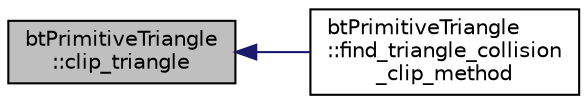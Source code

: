 digraph "btPrimitiveTriangle::clip_triangle"
{
  edge [fontname="Helvetica",fontsize="10",labelfontname="Helvetica",labelfontsize="10"];
  node [fontname="Helvetica",fontsize="10",shape=record];
  rankdir="LR";
  Node1 [label="btPrimitiveTriangle\l::clip_triangle",height=0.2,width=0.4,color="black", fillcolor="grey75", style="filled", fontcolor="black"];
  Node1 -> Node2 [dir="back",color="midnightblue",fontsize="10",style="solid",fontname="Helvetica"];
  Node2 [label="btPrimitiveTriangle\l::find_triangle_collision\l_clip_method",height=0.2,width=0.4,color="black", fillcolor="white", style="filled",URL="$classbt_primitive_triangle.html#a24c4903aecd95c2d11bbc42ba3df0e66",tooltip="Find collision using the clipping method. "];
}
